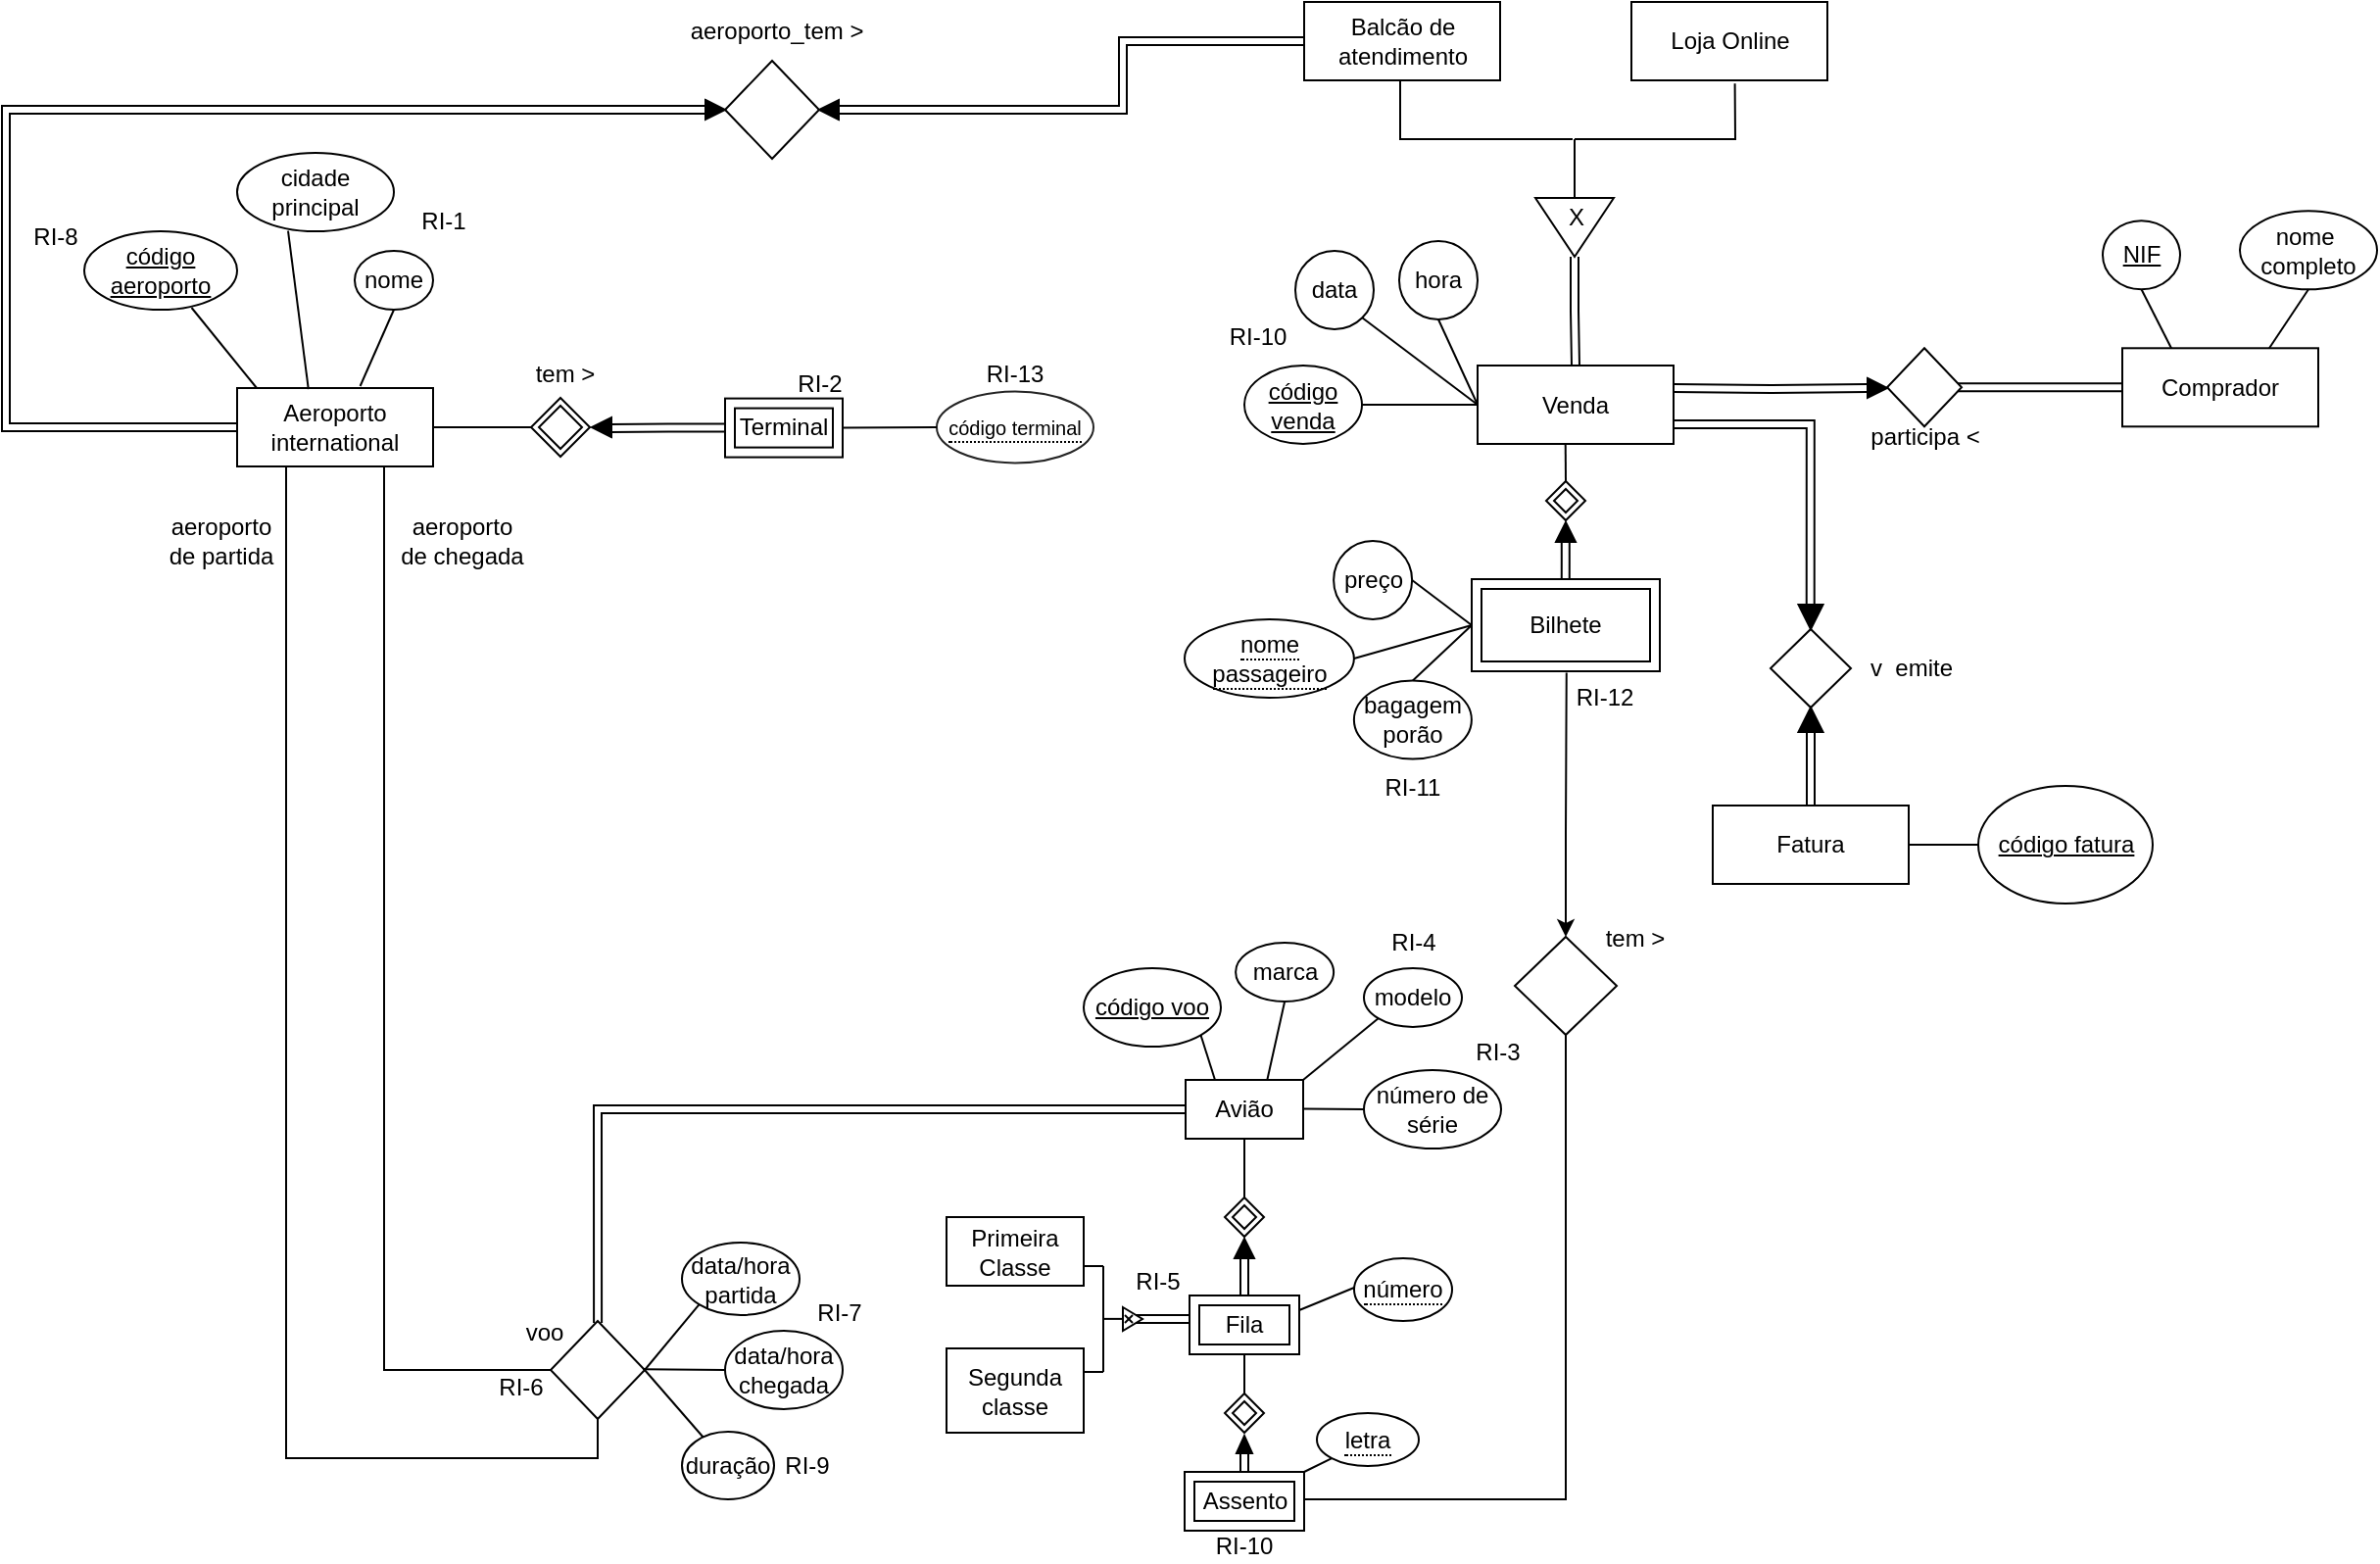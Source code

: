 <mxfile version="27.0.9">
  <diagram name="Página-1" id="NnraW3zmu58qPAHS5P02">
    <mxGraphModel grid="1" page="1" gridSize="10" guides="1" tooltips="1" connect="1" arrows="1" fold="1" pageScale="1" pageWidth="827" pageHeight="1169" background="#FFFFFF" math="0" shadow="0">
      <root>
        <mxCell id="0" />
        <mxCell id="1" parent="0" />
        <mxCell id="hQXbaFb16yx9TMFYbETZ-2" style="edgeStyle=orthogonalEdgeStyle;rounded=0;orthogonalLoop=1;jettySize=auto;html=1;exitX=0.5;exitY=0;exitDx=0;exitDy=0;" edge="1" parent="1">
          <mxGeometry relative="1" as="geometry">
            <mxPoint x="-1120" y="1160" as="targetPoint" />
          </mxGeometry>
        </mxCell>
        <mxCell id="R9z8_o789K9LiWmNqdRv-84" value="Aeroporto international" style="whiteSpace=wrap;html=1;align=center;" vertex="1" parent="1">
          <mxGeometry x="588" y="497" width="100" height="40" as="geometry" />
        </mxCell>
        <mxCell id="R9z8_o789K9LiWmNqdRv-85" value="código aeroporto" style="ellipse;whiteSpace=wrap;html=1;align=center;fontStyle=4;" vertex="1" parent="1">
          <mxGeometry x="510" y="417" width="78" height="40" as="geometry" />
        </mxCell>
        <mxCell id="R9z8_o789K9LiWmNqdRv-86" value="" style="endArrow=none;html=1;rounded=0;entryX=0.702;entryY=0.975;entryDx=0;entryDy=0;entryPerimeter=0;" edge="1" parent="1" target="R9z8_o789K9LiWmNqdRv-85">
          <mxGeometry width="50" height="50" relative="1" as="geometry">
            <mxPoint x="598" y="497" as="sourcePoint" />
            <mxPoint x="648" y="447" as="targetPoint" />
          </mxGeometry>
        </mxCell>
        <mxCell id="R9z8_o789K9LiWmNqdRv-87" value="cidade principal" style="ellipse;whiteSpace=wrap;html=1;align=center;" vertex="1" parent="1">
          <mxGeometry x="588" y="377" width="80" height="40" as="geometry" />
        </mxCell>
        <mxCell id="R9z8_o789K9LiWmNqdRv-88" value="" style="endArrow=none;html=1;rounded=0;exitX=0.364;exitY=0.015;exitDx=0;exitDy=0;exitPerimeter=0;entryX=0.325;entryY=0.995;entryDx=0;entryDy=0;entryPerimeter=0;" edge="1" parent="1" source="R9z8_o789K9LiWmNqdRv-84" target="R9z8_o789K9LiWmNqdRv-87">
          <mxGeometry width="50" height="50" relative="1" as="geometry">
            <mxPoint x="688" y="467" as="sourcePoint" />
            <mxPoint x="618" y="437" as="targetPoint" />
          </mxGeometry>
        </mxCell>
        <mxCell id="R9z8_o789K9LiWmNqdRv-89" value="nome" style="ellipse;whiteSpace=wrap;html=1;align=center;" vertex="1" parent="1">
          <mxGeometry x="648" y="427" width="40" height="30" as="geometry" />
        </mxCell>
        <mxCell id="R9z8_o789K9LiWmNqdRv-90" value="" style="endArrow=none;html=1;rounded=0;entryX=0.5;entryY=1;entryDx=0;entryDy=0;exitX=0.628;exitY=-0.025;exitDx=0;exitDy=0;exitPerimeter=0;" edge="1" parent="1" source="R9z8_o789K9LiWmNqdRv-84" target="R9z8_o789K9LiWmNqdRv-89">
          <mxGeometry relative="1" as="geometry">
            <mxPoint x="638" y="487" as="sourcePoint" />
            <mxPoint x="888" y="397" as="targetPoint" />
          </mxGeometry>
        </mxCell>
        <mxCell id="R9z8_o789K9LiWmNqdRv-93" value="&lt;span style=&quot;border-bottom: 1px dotted&quot;&gt;&lt;font style=&quot;font-size: 10px;&quot;&gt;código terminal&lt;/font&gt;&lt;/span&gt;" style="ellipse;whiteSpace=wrap;html=1;align=center;strokeColor=light-dark(#242424,#EDEDED);" vertex="1" parent="1">
          <mxGeometry x="945" y="498.81" width="80" height="36.38" as="geometry" />
        </mxCell>
        <mxCell id="R9z8_o789K9LiWmNqdRv-94" value="" style="endArrow=none;html=1;rounded=0;exitX=1;exitY=0.5;exitDx=0;exitDy=0;entryX=0;entryY=0.5;entryDx=0;entryDy=0;" edge="1" parent="1" source="R9z8_o789K9LiWmNqdRv-103" target="R9z8_o789K9LiWmNqdRv-93">
          <mxGeometry relative="1" as="geometry">
            <mxPoint x="763.0" y="694.5" as="sourcePoint" />
            <mxPoint x="1083" y="547" as="targetPoint" />
          </mxGeometry>
        </mxCell>
        <mxCell id="R9z8_o789K9LiWmNqdRv-95" value="Avião" style="whiteSpace=wrap;html=1;align=center;" vertex="1" parent="1">
          <mxGeometry x="1072" y="850" width="60" height="30" as="geometry" />
        </mxCell>
        <mxCell id="R9z8_o789K9LiWmNqdRv-96" style="edgeStyle=orthogonalEdgeStyle;rounded=0;orthogonalLoop=1;jettySize=auto;html=1;exitX=0.5;exitY=0;exitDx=0;exitDy=0;shape=link;" edge="1" parent="1">
          <mxGeometry relative="1" as="geometry">
            <mxPoint x="1102" y="960" as="sourcePoint" />
            <mxPoint x="1102" y="940" as="targetPoint" />
            <Array as="points">
              <mxPoint x="1102" y="950" />
              <mxPoint x="1102" y="950" />
            </Array>
          </mxGeometry>
        </mxCell>
        <mxCell id="R9z8_o789K9LiWmNqdRv-97" value="" style="shape=rhombus;double=1;perimeter=rhombusPerimeter;whiteSpace=wrap;html=1;align=center;" vertex="1" parent="1">
          <mxGeometry x="738" y="502" width="30" height="30" as="geometry" />
        </mxCell>
        <mxCell id="R9z8_o789K9LiWmNqdRv-99" value="" style="shape=rhombus;double=1;perimeter=rhombusPerimeter;whiteSpace=wrap;html=1;align=center;" vertex="1" parent="1">
          <mxGeometry x="1092" y="910" width="20" height="20" as="geometry" />
        </mxCell>
        <mxCell id="R9z8_o789K9LiWmNqdRv-100" value="" style="triangle;whiteSpace=wrap;html=1;rotation=-90;fillColor=#000000;" vertex="1" parent="1">
          <mxGeometry x="1097" y="931" width="10" height="10" as="geometry" />
        </mxCell>
        <mxCell id="R9z8_o789K9LiWmNqdRv-101" style="edgeStyle=orthogonalEdgeStyle;rounded=0;orthogonalLoop=1;jettySize=auto;html=1;exitX=0.5;exitY=0;exitDx=0;exitDy=0;endArrow=none;startFill=0;" edge="1" parent="1" source="R9z8_o789K9LiWmNqdRv-99">
          <mxGeometry relative="1" as="geometry">
            <mxPoint x="1102" y="880" as="targetPoint" />
          </mxGeometry>
        </mxCell>
        <mxCell id="R9z8_o789K9LiWmNqdRv-102" value="Fila" style="shape=ext;margin=3;double=1;whiteSpace=wrap;html=1;align=center;" vertex="1" parent="1">
          <mxGeometry x="1074" y="960" width="56" height="30" as="geometry" />
        </mxCell>
        <mxCell id="R9z8_o789K9LiWmNqdRv-103" value="Terminal" style="shape=ext;margin=3;double=1;whiteSpace=wrap;html=1;align=center;" vertex="1" parent="1">
          <mxGeometry x="837" y="502.3" width="60" height="30" as="geometry" />
        </mxCell>
        <mxCell id="R9z8_o789K9LiWmNqdRv-104" value="código voo" style="ellipse;whiteSpace=wrap;html=1;align=center;fontStyle=4;" vertex="1" parent="1">
          <mxGeometry x="1020" y="793" width="70" height="40" as="geometry" />
        </mxCell>
        <mxCell id="R9z8_o789K9LiWmNqdRv-105" value="" style="endArrow=none;html=1;rounded=0;exitX=0.25;exitY=0;exitDx=0;exitDy=0;entryX=1;entryY=1;entryDx=0;entryDy=0;" edge="1" parent="1" source="R9z8_o789K9LiWmNqdRv-95" target="R9z8_o789K9LiWmNqdRv-104">
          <mxGeometry relative="1" as="geometry">
            <mxPoint x="1097" y="829.5" as="sourcePoint" />
            <mxPoint x="1257" y="829.5" as="targetPoint" />
          </mxGeometry>
        </mxCell>
        <mxCell id="R9z8_o789K9LiWmNqdRv-106" value="&lt;span style=&quot;border-bottom: 1px dotted&quot;&gt;número&lt;/span&gt;" style="ellipse;whiteSpace=wrap;html=1;align=center;" vertex="1" parent="1">
          <mxGeometry x="1158" y="941" width="50" height="32" as="geometry" />
        </mxCell>
        <mxCell id="R9z8_o789K9LiWmNqdRv-107" value="" style="endArrow=none;html=1;rounded=0;exitX=1;exitY=0.25;exitDx=0;exitDy=0;entryX=0;entryY=0.5;entryDx=0;entryDy=0;" edge="1" parent="1" source="R9z8_o789K9LiWmNqdRv-102">
          <mxGeometry relative="1" as="geometry">
            <mxPoint x="1078" y="930" as="sourcePoint" />
            <mxPoint x="1158.0" y="956" as="targetPoint" />
          </mxGeometry>
        </mxCell>
        <mxCell id="R9z8_o789K9LiWmNqdRv-108" style="edgeStyle=orthogonalEdgeStyle;rounded=0;orthogonalLoop=1;jettySize=auto;html=1;exitX=0.5;exitY=0;exitDx=0;exitDy=0;shape=link;" edge="1" parent="1" source="R9z8_o789K9LiWmNqdRv-109">
          <mxGeometry relative="1" as="geometry">
            <mxPoint x="1102" y="1040" as="targetPoint" />
          </mxGeometry>
        </mxCell>
        <mxCell id="_K1BbyRudqznMXT3kikE-1" style="edgeStyle=orthogonalEdgeStyle;rounded=0;orthogonalLoop=1;jettySize=auto;html=1;exitX=0;exitY=0;exitDx=0;exitDy=0;entryX=0.5;entryY=1;entryDx=0;entryDy=0;endArrow=none;startFill=0;" edge="1" parent="1" source="HjxeXZ4SLtCs4D9HzXID-13">
          <mxGeometry relative="1" as="geometry">
            <Array as="points">
              <mxPoint x="1266" y="1064" />
            </Array>
            <mxPoint x="1266" y="790" as="targetPoint" />
          </mxGeometry>
        </mxCell>
        <mxCell id="R9z8_o789K9LiWmNqdRv-109" value="Assento" style="shape=ext;margin=3;double=1;whiteSpace=wrap;html=1;align=center;" vertex="1" parent="1">
          <mxGeometry x="1071.5" y="1050" width="61" height="30" as="geometry" />
        </mxCell>
        <mxCell id="R9z8_o789K9LiWmNqdRv-110" style="edgeStyle=orthogonalEdgeStyle;rounded=0;orthogonalLoop=1;jettySize=auto;html=1;exitX=0.5;exitY=0;exitDx=0;exitDy=0;entryX=0.5;entryY=1;entryDx=0;entryDy=0;endArrow=none;startFill=0;" edge="1" parent="1" source="R9z8_o789K9LiWmNqdRv-111" target="R9z8_o789K9LiWmNqdRv-102">
          <mxGeometry relative="1" as="geometry" />
        </mxCell>
        <mxCell id="R9z8_o789K9LiWmNqdRv-111" value="" style="shape=rhombus;double=1;perimeter=rhombusPerimeter;whiteSpace=wrap;html=1;align=center;" vertex="1" parent="1">
          <mxGeometry x="1092" y="1010" width="20" height="20" as="geometry" />
        </mxCell>
        <mxCell id="R9z8_o789K9LiWmNqdRv-112" value="" style="triangle;whiteSpace=wrap;html=1;fillColor=#000000;rotation=-90;" vertex="1" parent="1">
          <mxGeometry x="1097.56" y="1032" width="8.88" height="8" as="geometry" />
        </mxCell>
        <mxCell id="R9z8_o789K9LiWmNqdRv-113" value="&lt;span style=&quot;border-bottom: 1px dotted&quot;&gt;letra&lt;/span&gt;" style="ellipse;whiteSpace=wrap;html=1;align=center;" vertex="1" parent="1">
          <mxGeometry x="1139" y="1020" width="52" height="27" as="geometry" />
        </mxCell>
        <mxCell id="R9z8_o789K9LiWmNqdRv-114" value="" style="endArrow=none;html=1;rounded=0;entryX=1;entryY=0;entryDx=0;entryDy=0;exitX=0;exitY=1;exitDx=0;exitDy=0;" edge="1" parent="1" source="R9z8_o789K9LiWmNqdRv-113" target="R9z8_o789K9LiWmNqdRv-109">
          <mxGeometry relative="1" as="geometry">
            <mxPoint x="1068" y="980" as="sourcePoint" />
            <mxPoint x="1228" y="980" as="targetPoint" />
          </mxGeometry>
        </mxCell>
        <mxCell id="R9z8_o789K9LiWmNqdRv-115" value="Comprador" style="rounded=0;whiteSpace=wrap;html=1;" vertex="1" parent="1">
          <mxGeometry x="1550" y="476.65" width="100" height="40" as="geometry" />
        </mxCell>
        <mxCell id="R9z8_o789K9LiWmNqdRv-119" style="edgeStyle=orthogonalEdgeStyle;shape=link;rounded=0;orthogonalLoop=1;jettySize=auto;html=1;exitX=0.942;exitY=0.5;exitDx=0;exitDy=0;entryX=0;entryY=0.5;entryDx=0;entryDy=0;exitPerimeter=0;" edge="1" parent="1" source="R9z8_o789K9LiWmNqdRv-120" target="R9z8_o789K9LiWmNqdRv-115">
          <mxGeometry relative="1" as="geometry" />
        </mxCell>
        <mxCell id="R9z8_o789K9LiWmNqdRv-120" value="" style="rhombus;whiteSpace=wrap;html=1;" vertex="1" parent="1">
          <mxGeometry x="1430" y="476.65" width="38" height="40" as="geometry" />
        </mxCell>
        <mxCell id="R9z8_o789K9LiWmNqdRv-121" value="" style="triangle;whiteSpace=wrap;html=1;rotation=0;fillColor=#000000;" vertex="1" parent="1">
          <mxGeometry x="1420" y="492" width="10" height="10" as="geometry" />
        </mxCell>
        <mxCell id="R9z8_o789K9LiWmNqdRv-123" value="preço" style="ellipse;whiteSpace=wrap;html=1;align=center;" vertex="1" parent="1">
          <mxGeometry x="1147.56" y="575" width="40" height="40" as="geometry" />
        </mxCell>
        <mxCell id="R9z8_o789K9LiWmNqdRv-125" value="data" style="ellipse;whiteSpace=wrap;html=1;align=center;" vertex="1" parent="1">
          <mxGeometry x="1128" y="427" width="40" height="40" as="geometry" />
        </mxCell>
        <mxCell id="R9z8_o789K9LiWmNqdRv-126" value="hora" style="ellipse;whiteSpace=wrap;html=1;align=center;" vertex="1" parent="1">
          <mxGeometry x="1181" y="422.0" width="40" height="40" as="geometry" />
        </mxCell>
        <mxCell id="R9z8_o789K9LiWmNqdRv-128" value="" style="endArrow=none;html=1;rounded=0;entryX=1;entryY=0.5;entryDx=0;entryDy=0;exitX=0;exitY=0.5;exitDx=0;exitDy=0;" edge="1" parent="1" source="M8U1GDQXhDvbst_Kynyv-7" target="R9z8_o789K9LiWmNqdRv-123">
          <mxGeometry width="50" height="50" relative="1" as="geometry">
            <mxPoint x="1463" y="614.8" as="sourcePoint" />
            <mxPoint x="1513" y="564.8" as="targetPoint" />
          </mxGeometry>
        </mxCell>
        <mxCell id="R9z8_o789K9LiWmNqdRv-130" value="nome&amp;nbsp;&lt;div&gt;completo&lt;/div&gt;" style="ellipse;whiteSpace=wrap;html=1;align=center;" vertex="1" parent="1">
          <mxGeometry x="1610" y="406.65" width="70" height="40" as="geometry" />
        </mxCell>
        <mxCell id="R9z8_o789K9LiWmNqdRv-131" value="" style="endArrow=none;html=1;rounded=0;entryX=0.5;entryY=1;entryDx=0;entryDy=0;exitX=0.25;exitY=0;exitDx=0;exitDy=0;" edge="1" parent="1" source="R9z8_o789K9LiWmNqdRv-115" target="R9z8_o789K9LiWmNqdRv-157">
          <mxGeometry width="50" height="50" relative="1" as="geometry">
            <mxPoint x="1350" y="576.65" as="sourcePoint" />
            <mxPoint x="1555" y="446.65" as="targetPoint" />
          </mxGeometry>
        </mxCell>
        <mxCell id="R9z8_o789K9LiWmNqdRv-132" value="" style="endArrow=none;html=1;rounded=0;entryX=0.5;entryY=1;entryDx=0;entryDy=0;exitX=0.75;exitY=0;exitDx=0;exitDy=0;" edge="1" parent="1" source="R9z8_o789K9LiWmNqdRv-115" target="R9z8_o789K9LiWmNqdRv-130">
          <mxGeometry width="50" height="50" relative="1" as="geometry">
            <mxPoint x="1430" y="546.65" as="sourcePoint" />
            <mxPoint x="1480" y="496.65" as="targetPoint" />
          </mxGeometry>
        </mxCell>
        <mxCell id="R9z8_o789K9LiWmNqdRv-143" value="" style="endArrow=none;html=1;rounded=0;entryX=1;entryY=0.5;entryDx=0;entryDy=0;exitX=0;exitY=0.5;exitDx=0;exitDy=0;" edge="1" parent="1" source="M8U1GDQXhDvbst_Kynyv-4" target="R9z8_o789K9LiWmNqdRv-180">
          <mxGeometry width="50" height="50" relative="1" as="geometry">
            <mxPoint x="1359" y="889.3" as="sourcePoint" />
            <mxPoint x="1288" y="739.3" as="targetPoint" />
          </mxGeometry>
        </mxCell>
        <mxCell id="R9z8_o789K9LiWmNqdRv-144" style="edgeStyle=orthogonalEdgeStyle;shape=link;rounded=0;orthogonalLoop=1;jettySize=auto;html=1;exitX=0.5;exitY=0;exitDx=0;exitDy=0;entryX=0;entryY=0.5;entryDx=0;entryDy=0;" edge="1" parent="1" source="R9z8_o789K9LiWmNqdRv-145" target="R9z8_o789K9LiWmNqdRv-159">
          <mxGeometry relative="1" as="geometry" />
        </mxCell>
        <mxCell id="R9z8_o789K9LiWmNqdRv-145" value="Fatura" style="rounded=0;whiteSpace=wrap;html=1;" vertex="1" parent="1">
          <mxGeometry x="1341" y="710" width="100" height="40" as="geometry" />
        </mxCell>
        <mxCell id="R9z8_o789K9LiWmNqdRv-147" style="edgeStyle=orthogonalEdgeStyle;shape=link;rounded=0;orthogonalLoop=1;jettySize=auto;html=1;exitX=0.501;exitY=0.02;exitDx=0;exitDy=0;entryX=0;entryY=0.5;entryDx=0;entryDy=0;exitPerimeter=0;" edge="1" parent="1" source="R9z8_o789K9LiWmNqdRv-148" target="R9z8_o789K9LiWmNqdRv-95">
          <mxGeometry relative="1" as="geometry" />
        </mxCell>
        <mxCell id="9N2XybsgDgmymU0dZ7xB-6" style="edgeStyle=orthogonalEdgeStyle;rounded=0;orthogonalLoop=1;jettySize=auto;html=1;exitX=0;exitY=0.5;exitDx=0;exitDy=0;entryX=0.75;entryY=1;entryDx=0;entryDy=0;endArrow=none;startFill=0;" edge="1" parent="1" source="R9z8_o789K9LiWmNqdRv-148" target="R9z8_o789K9LiWmNqdRv-84">
          <mxGeometry relative="1" as="geometry" />
        </mxCell>
        <mxCell id="9N2XybsgDgmymU0dZ7xB-8" style="edgeStyle=orthogonalEdgeStyle;rounded=0;orthogonalLoop=1;jettySize=auto;html=1;exitX=0.5;exitY=1;exitDx=0;exitDy=0;entryX=0.25;entryY=1;entryDx=0;entryDy=0;endArrow=none;startFill=0;" edge="1" parent="1" source="R9z8_o789K9LiWmNqdRv-148" target="R9z8_o789K9LiWmNqdRv-84">
          <mxGeometry relative="1" as="geometry" />
        </mxCell>
        <mxCell id="R9z8_o789K9LiWmNqdRv-148" value="" style="rhombus;whiteSpace=wrap;html=1;" vertex="1" parent="1">
          <mxGeometry x="748" y="973" width="48" height="50" as="geometry" />
        </mxCell>
        <mxCell id="R9z8_o789K9LiWmNqdRv-150" value="" style="rhombus;whiteSpace=wrap;html=1;" vertex="1" parent="1">
          <mxGeometry x="1370.5" y="620" width="41" height="40" as="geometry" />
        </mxCell>
        <mxCell id="R9z8_o789K9LiWmNqdRv-152" value="código fatura" style="ellipse;whiteSpace=wrap;html=1;align=center;fontStyle=4;" vertex="1" parent="1">
          <mxGeometry x="1476.5" y="700" width="89" height="60" as="geometry" />
        </mxCell>
        <mxCell id="R9z8_o789K9LiWmNqdRv-153" value="" style="endArrow=none;html=1;rounded=0;entryX=0;entryY=0.5;entryDx=0;entryDy=0;exitX=1;exitY=0.5;exitDx=0;exitDy=0;" edge="1" parent="1" source="R9z8_o789K9LiWmNqdRv-145" target="R9z8_o789K9LiWmNqdRv-152">
          <mxGeometry width="50" height="50" relative="1" as="geometry">
            <mxPoint x="1341" y="790" as="sourcePoint" />
            <mxPoint x="1391" y="740" as="targetPoint" />
          </mxGeometry>
        </mxCell>
        <mxCell id="R9z8_o789K9LiWmNqdRv-156" value="v&amp;nbsp; emite" style="text;html=1;align=center;verticalAlign=middle;resizable=0;points=[];autosize=1;strokeColor=none;fillColor=none;" vertex="1" parent="1">
          <mxGeometry x="1406.5" y="625" width="70" height="30" as="geometry" />
        </mxCell>
        <mxCell id="R9z8_o789K9LiWmNqdRv-157" value="NIF" style="ellipse;whiteSpace=wrap;html=1;align=center;fontStyle=4;" vertex="1" parent="1">
          <mxGeometry x="1540" y="411.65" width="39.5" height="35" as="geometry" />
        </mxCell>
        <mxCell id="R9z8_o789K9LiWmNqdRv-159" value="" style="triangle;whiteSpace=wrap;html=1;rotation=-90;fillColor=#000000;" vertex="1" parent="1">
          <mxGeometry x="1384.75" y="660" width="12.5" height="12.5" as="geometry" />
        </mxCell>
        <mxCell id="R9z8_o789K9LiWmNqdRv-169" value="Loja Online" style="rounded=0;whiteSpace=wrap;html=1;" vertex="1" parent="1">
          <mxGeometry x="1299.5" y="300" width="100" height="40" as="geometry" />
        </mxCell>
        <mxCell id="R9z8_o789K9LiWmNqdRv-171" value="Balcão de atendimento" style="rounded=0;whiteSpace=wrap;html=1;" vertex="1" parent="1">
          <mxGeometry x="1132.5" y="300" width="100" height="40" as="geometry" />
        </mxCell>
        <mxCell id="R9z8_o789K9LiWmNqdRv-178" value="" style="rhombus;whiteSpace=wrap;html=1;" vertex="1" parent="1">
          <mxGeometry x="837" y="330" width="48" height="50" as="geometry" />
        </mxCell>
        <mxCell id="R9z8_o789K9LiWmNqdRv-180" value="código venda" style="ellipse;whiteSpace=wrap;html=1;align=center;fontStyle=4;" vertex="1" parent="1">
          <mxGeometry x="1102" y="485.5" width="60" height="40" as="geometry" />
        </mxCell>
        <mxCell id="R9z8_o789K9LiWmNqdRv-183" value="participa &amp;lt;" style="text;html=1;align=center;verticalAlign=middle;whiteSpace=wrap;rounded=0;" vertex="1" parent="1">
          <mxGeometry x="1414.75" y="512.3" width="68.5" height="20" as="geometry" />
        </mxCell>
        <mxCell id="R9z8_o789K9LiWmNqdRv-185" value="marca" style="ellipse;whiteSpace=wrap;html=1;align=center;" vertex="1" parent="1">
          <mxGeometry x="1097.56" y="780" width="50" height="30" as="geometry" />
        </mxCell>
        <mxCell id="R9z8_o789K9LiWmNqdRv-186" value="" style="endArrow=none;html=1;rounded=0;exitX=0.693;exitY=0.014;exitDx=0;exitDy=0;entryX=0.5;entryY=1;entryDx=0;entryDy=0;exitPerimeter=0;" edge="1" parent="1" source="R9z8_o789K9LiWmNqdRv-95" target="R9z8_o789K9LiWmNqdRv-185">
          <mxGeometry relative="1" as="geometry">
            <mxPoint x="1113" y="823" as="sourcePoint" />
            <mxPoint x="1170" y="879" as="targetPoint" />
          </mxGeometry>
        </mxCell>
        <mxCell id="R9z8_o789K9LiWmNqdRv-187" value="modelo" style="ellipse;whiteSpace=wrap;html=1;align=center;" vertex="1" parent="1">
          <mxGeometry x="1163" y="793" width="50" height="30" as="geometry" />
        </mxCell>
        <mxCell id="R9z8_o789K9LiWmNqdRv-188" value="" style="endArrow=none;html=1;rounded=0;entryX=0;entryY=1;entryDx=0;entryDy=0;exitX=1;exitY=0;exitDx=0;exitDy=0;" edge="1" parent="1" source="R9z8_o789K9LiWmNqdRv-95" target="R9z8_o789K9LiWmNqdRv-187">
          <mxGeometry relative="1" as="geometry">
            <mxPoint x="1113" y="843" as="sourcePoint" />
            <mxPoint x="1318" y="843" as="targetPoint" />
          </mxGeometry>
        </mxCell>
        <mxCell id="R9z8_o789K9LiWmNqdRv-189" value="número de série" style="ellipse;whiteSpace=wrap;html=1;align=center;" vertex="1" parent="1">
          <mxGeometry x="1163" y="845" width="70" height="40" as="geometry" />
        </mxCell>
        <mxCell id="R9z8_o789K9LiWmNqdRv-190" value="" style="endArrow=none;html=1;rounded=0;entryX=0;entryY=0.5;entryDx=0;entryDy=0;" edge="1" parent="1" target="R9z8_o789K9LiWmNqdRv-189">
          <mxGeometry relative="1" as="geometry">
            <mxPoint x="1132.5" y="864.75" as="sourcePoint" />
            <mxPoint x="1292.5" y="864.75" as="targetPoint" />
          </mxGeometry>
        </mxCell>
        <mxCell id="R9z8_o789K9LiWmNqdRv-191" value="" style="triangle;whiteSpace=wrap;html=1;" vertex="1" parent="1">
          <mxGeometry x="1040" y="966" width="10" height="12" as="geometry" />
        </mxCell>
        <mxCell id="R9z8_o789K9LiWmNqdRv-192" value="" style="group" connectable="0" vertex="1" parent="1">
          <mxGeometry x="1041" y="970" width="4" height="4" as="geometry" />
        </mxCell>
        <mxCell id="R9z8_o789K9LiWmNqdRv-193" value="" style="endArrow=none;html=1;rounded=0;" edge="1" parent="R9z8_o789K9LiWmNqdRv-192">
          <mxGeometry relative="1" as="geometry">
            <mxPoint y="4" as="sourcePoint" />
            <mxPoint x="4" as="targetPoint" />
          </mxGeometry>
        </mxCell>
        <mxCell id="R9z8_o789K9LiWmNqdRv-194" value="" style="endArrow=none;html=1;rounded=0;" edge="1" parent="R9z8_o789K9LiWmNqdRv-192">
          <mxGeometry relative="1" as="geometry">
            <mxPoint x="4" y="4" as="sourcePoint" />
            <mxPoint as="targetPoint" />
          </mxGeometry>
        </mxCell>
        <mxCell id="R9z8_o789K9LiWmNqdRv-195" value="" style="endArrow=none;html=1;rounded=0;" edge="1" parent="1">
          <mxGeometry relative="1" as="geometry">
            <mxPoint x="1030" y="971.94" as="sourcePoint" />
            <mxPoint x="1040" y="971.94" as="targetPoint" />
          </mxGeometry>
        </mxCell>
        <mxCell id="R9z8_o789K9LiWmNqdRv-196" value="" style="endArrow=none;html=1;rounded=0;" edge="1" parent="1">
          <mxGeometry relative="1" as="geometry">
            <mxPoint x="1030" y="999" as="sourcePoint" />
            <mxPoint x="1030" y="945" as="targetPoint" />
          </mxGeometry>
        </mxCell>
        <mxCell id="R9z8_o789K9LiWmNqdRv-197" value="" style="endArrow=none;html=1;rounded=0;" edge="1" parent="1">
          <mxGeometry relative="1" as="geometry">
            <mxPoint x="1020" y="999" as="sourcePoint" />
            <mxPoint x="1030" y="999" as="targetPoint" />
          </mxGeometry>
        </mxCell>
        <mxCell id="R9z8_o789K9LiWmNqdRv-198" value="" style="endArrow=none;html=1;rounded=0;" edge="1" parent="1">
          <mxGeometry relative="1" as="geometry">
            <mxPoint x="1020" y="944.99" as="sourcePoint" />
            <mxPoint x="1030" y="944.99" as="targetPoint" />
          </mxGeometry>
        </mxCell>
        <mxCell id="R9z8_o789K9LiWmNqdRv-199" value="Primeira Classe" style="whiteSpace=wrap;html=1;align=center;" vertex="1" parent="1">
          <mxGeometry x="950" y="920" width="70" height="35" as="geometry" />
        </mxCell>
        <mxCell id="R9z8_o789K9LiWmNqdRv-200" value="Segunda classe" style="whiteSpace=wrap;html=1;align=center;" vertex="1" parent="1">
          <mxGeometry x="950" y="987" width="70" height="43" as="geometry" />
        </mxCell>
        <mxCell id="R9z8_o789K9LiWmNqdRv-202" value="voo" style="text;html=1;align=center;verticalAlign=middle;whiteSpace=wrap;rounded=0;" vertex="1" parent="1">
          <mxGeometry x="730" y="974" width="30" height="10" as="geometry" />
        </mxCell>
        <mxCell id="R9z8_o789K9LiWmNqdRv-211" style="edgeStyle=orthogonalEdgeStyle;shape=link;rounded=0;orthogonalLoop=1;jettySize=auto;html=1;exitX=0.658;exitY=0.503;exitDx=0;exitDy=0;entryX=0;entryY=0.43;entryDx=0;entryDy=0;entryPerimeter=0;exitPerimeter=0;" edge="1" parent="1" source="R9z8_o789K9LiWmNqdRv-191" target="R9z8_o789K9LiWmNqdRv-102">
          <mxGeometry relative="1" as="geometry" />
        </mxCell>
        <mxCell id="R9z8_o789K9LiWmNqdRv-215" style="edgeStyle=orthogonalEdgeStyle;shape=link;rounded=0;orthogonalLoop=1;jettySize=auto;html=1;exitX=0.5;exitY=0;exitDx=0;exitDy=0;entryX=0.496;entryY=0.019;entryDx=0;entryDy=0;entryPerimeter=0;" edge="1" parent="1" source="R9z8_o789K9LiWmNqdRv-148" target="R9z8_o789K9LiWmNqdRv-148">
          <mxGeometry relative="1" as="geometry" />
        </mxCell>
        <mxCell id="R9z8_o789K9LiWmNqdRv-222" value="" style="edgeStyle=orthogonalEdgeStyle;shape=link;rounded=0;orthogonalLoop=1;jettySize=auto;html=1;entryX=0;entryY=0.5;entryDx=0;entryDy=0;" edge="1" parent="1">
          <mxGeometry relative="1" as="geometry">
            <mxPoint x="1060" y="700" as="sourcePoint" />
            <mxPoint x="1060" y="700" as="targetPoint" />
          </mxGeometry>
        </mxCell>
        <mxCell id="R9z8_o789K9LiWmNqdRv-231" value="aeroporto_tem &amp;gt;" style="text;html=1;align=center;verticalAlign=middle;resizable=0;points=[];autosize=1;strokeColor=none;fillColor=none;" vertex="1" parent="1">
          <mxGeometry x="808" y="300" width="110" height="30" as="geometry" />
        </mxCell>
        <mxCell id="R9z8_o789K9LiWmNqdRv-234" value="bagagem&lt;div&gt;porão&lt;/div&gt;" style="ellipse;whiteSpace=wrap;html=1;" vertex="1" parent="1">
          <mxGeometry x="1157.94" y="646.25" width="60" height="40" as="geometry" />
        </mxCell>
        <mxCell id="R9z8_o789K9LiWmNqdRv-235" value="" style="endArrow=none;html=1;rounded=0;entryX=0;entryY=0.5;entryDx=0;entryDy=0;exitX=0.5;exitY=0;exitDx=0;exitDy=0;" edge="1" parent="1" source="R9z8_o789K9LiWmNqdRv-234" target="M8U1GDQXhDvbst_Kynyv-7">
          <mxGeometry width="50" height="50" relative="1" as="geometry">
            <mxPoint x="1010" y="1070" as="sourcePoint" />
            <mxPoint x="1060" y="1020" as="targetPoint" />
          </mxGeometry>
        </mxCell>
        <mxCell id="R9z8_o789K9LiWmNqdRv-252" value="" style="rhombus;whiteSpace=wrap;html=1;" vertex="1" parent="1">
          <mxGeometry x="1240" y="777" width="52" height="50" as="geometry" />
        </mxCell>
        <mxCell id="AaVYFF4kPZEP7Um77h5w-2" value="duração" style="ellipse;whiteSpace=wrap;html=1;" vertex="1" parent="1">
          <mxGeometry x="815" y="1029.5" width="47" height="34.5" as="geometry" />
        </mxCell>
        <mxCell id="AaVYFF4kPZEP7Um77h5w-3" value="" style="endArrow=none;html=1;rounded=0;exitX=1;exitY=0.5;exitDx=0;exitDy=0;" edge="1" parent="1" source="R9z8_o789K9LiWmNqdRv-148" target="AaVYFF4kPZEP7Um77h5w-2">
          <mxGeometry width="50" height="50" relative="1" as="geometry">
            <mxPoint x="856" y="942" as="sourcePoint" />
            <mxPoint x="906" y="892" as="targetPoint" />
          </mxGeometry>
        </mxCell>
        <mxCell id="AaVYFF4kPZEP7Um77h5w-4" value="tem &amp;gt;" style="text;html=1;align=center;verticalAlign=middle;resizable=0;points=[];autosize=1;strokeColor=none;fillColor=none;" vertex="1" parent="1">
          <mxGeometry x="730" y="474.6" width="50" height="30" as="geometry" />
        </mxCell>
        <mxCell id="AaVYFF4kPZEP7Um77h5w-5" value="" style="endArrow=none;html=1;rounded=0;entryX=1;entryY=0.5;entryDx=0;entryDy=0;exitX=0;exitY=0.5;exitDx=0;exitDy=0;" edge="1" parent="1" source="R9z8_o789K9LiWmNqdRv-97" target="R9z8_o789K9LiWmNqdRv-84">
          <mxGeometry width="50" height="50" relative="1" as="geometry">
            <mxPoint x="586" y="687" as="sourcePoint" />
            <mxPoint x="636" y="637" as="targetPoint" />
            <Array as="points" />
          </mxGeometry>
        </mxCell>
        <mxCell id="_K1BbyRudqznMXT3kikE-2" value="RI-1" style="text;html=1;align=center;verticalAlign=middle;resizable=0;points=[];autosize=1;strokeColor=none;fillColor=none;" vertex="1" parent="1">
          <mxGeometry x="668" y="397" width="50" height="30" as="geometry" />
        </mxCell>
        <mxCell id="_K1BbyRudqznMXT3kikE-3" value="RI-2" style="text;html=1;align=center;verticalAlign=middle;resizable=0;points=[];autosize=1;strokeColor=none;fillColor=none;" vertex="1" parent="1">
          <mxGeometry x="860" y="479.6" width="50" height="30" as="geometry" />
        </mxCell>
        <mxCell id="_K1BbyRudqznMXT3kikE-4" value="RI-3" style="text;html=1;align=center;verticalAlign=middle;resizable=0;points=[];autosize=1;strokeColor=none;fillColor=none;" vertex="1" parent="1">
          <mxGeometry x="1206" y="821" width="50" height="30" as="geometry" />
        </mxCell>
        <mxCell id="_K1BbyRudqznMXT3kikE-5" value="RI-4" style="text;html=1;align=center;verticalAlign=middle;resizable=0;points=[];autosize=1;strokeColor=none;fillColor=none;" vertex="1" parent="1">
          <mxGeometry x="1163" y="765" width="50" height="30" as="geometry" />
        </mxCell>
        <mxCell id="_K1BbyRudqznMXT3kikE-6" value="RI-5" style="text;html=1;align=center;verticalAlign=middle;whiteSpace=wrap;rounded=0;" vertex="1" parent="1">
          <mxGeometry x="1042" y="946" width="32" height="14" as="geometry" />
        </mxCell>
        <mxCell id="_K1BbyRudqznMXT3kikE-7" value="RI-6" style="text;html=1;align=center;verticalAlign=middle;whiteSpace=wrap;rounded=0;" vertex="1" parent="1">
          <mxGeometry x="717" y="1002" width="32" height="10" as="geometry" />
        </mxCell>
        <mxCell id="_K1BbyRudqznMXT3kikE-9" value="RI-8" style="text;html=1;align=center;verticalAlign=middle;resizable=0;points=[];autosize=1;strokeColor=none;fillColor=none;" vertex="1" parent="1">
          <mxGeometry x="470" y="405" width="50" height="30" as="geometry" />
        </mxCell>
        <mxCell id="_K1BbyRudqznMXT3kikE-12" value="&lt;div&gt;RI-7&lt;/div&gt;" style="text;html=1;align=center;verticalAlign=middle;resizable=0;points=[];autosize=1;strokeColor=none;fillColor=none;" vertex="1" parent="1">
          <mxGeometry x="870" y="954" width="50" height="30" as="geometry" />
        </mxCell>
        <mxCell id="HjxeXZ4SLtCs4D9HzXID-3" value="RI-10" style="text;html=1;align=center;verticalAlign=middle;whiteSpace=wrap;rounded=0;" vertex="1" parent="1">
          <mxGeometry x="1079" y="455.5" width="60" height="30" as="geometry" />
        </mxCell>
        <mxCell id="HjxeXZ4SLtCs4D9HzXID-6" value="RI-11" style="text;html=1;align=center;verticalAlign=middle;whiteSpace=wrap;rounded=0;" vertex="1" parent="1">
          <mxGeometry x="1157.94" y="686.25" width="60" height="30" as="geometry" />
        </mxCell>
        <mxCell id="HjxeXZ4SLtCs4D9HzXID-7" value="RI-12" style="text;html=1;align=center;verticalAlign=middle;whiteSpace=wrap;rounded=0;" vertex="1" parent="1">
          <mxGeometry x="1256" y="640" width="60" height="30" as="geometry" />
        </mxCell>
        <mxCell id="snE1fVkEjvvHVXklv2Yo-1" value="tem &amp;gt;" style="text;html=1;align=center;verticalAlign=middle;resizable=0;points=[];autosize=1;strokeColor=none;fillColor=none;" vertex="1" parent="1">
          <mxGeometry x="1276" y="763" width="50" height="30" as="geometry" />
        </mxCell>
        <mxCell id="HjxeXZ4SLtCs4D9HzXID-13" value="RI-10" style="text;html=1;align=center;verticalAlign=middle;whiteSpace=wrap;rounded=0;" vertex="1" parent="1">
          <mxGeometry x="1082" y="1080" width="40" height="16" as="geometry" />
        </mxCell>
        <mxCell id="9N2XybsgDgmymU0dZ7xB-1" value="data/hora partida" style="ellipse;whiteSpace=wrap;html=1;align=center;" vertex="1" parent="1">
          <mxGeometry x="815" y="933" width="60" height="37" as="geometry" />
        </mxCell>
        <mxCell id="9N2XybsgDgmymU0dZ7xB-2" value="data/hora chegada" style="ellipse;whiteSpace=wrap;html=1;align=center;" vertex="1" parent="1">
          <mxGeometry x="837" y="978" width="60" height="40" as="geometry" />
        </mxCell>
        <mxCell id="9N2XybsgDgmymU0dZ7xB-3" value="" style="endArrow=none;html=1;rounded=0;entryX=0;entryY=0.5;entryDx=0;entryDy=0;" edge="1" parent="1" target="9N2XybsgDgmymU0dZ7xB-2">
          <mxGeometry relative="1" as="geometry">
            <mxPoint x="795" y="997.68" as="sourcePoint" />
            <mxPoint x="955" y="997.68" as="targetPoint" />
          </mxGeometry>
        </mxCell>
        <mxCell id="9N2XybsgDgmymU0dZ7xB-4" value="" style="endArrow=none;html=1;rounded=0;exitX=1;exitY=0.5;exitDx=0;exitDy=0;entryX=0;entryY=1;entryDx=0;entryDy=0;" edge="1" parent="1" source="R9z8_o789K9LiWmNqdRv-148" target="9N2XybsgDgmymU0dZ7xB-1">
          <mxGeometry relative="1" as="geometry">
            <mxPoint x="780" y="943" as="sourcePoint" />
            <mxPoint x="940" y="943" as="targetPoint" />
          </mxGeometry>
        </mxCell>
        <mxCell id="9N2XybsgDgmymU0dZ7xB-9" value="aeroporto de chegada" style="text;html=1;align=center;verticalAlign=middle;whiteSpace=wrap;rounded=0;" vertex="1" parent="1">
          <mxGeometry x="668" y="559.8" width="70" height="30" as="geometry" />
        </mxCell>
        <mxCell id="9N2XybsgDgmymU0dZ7xB-10" value="aeroporto de partida" style="text;html=1;align=center;verticalAlign=middle;whiteSpace=wrap;rounded=0;" vertex="1" parent="1">
          <mxGeometry x="550" y="559.8" width="60" height="30" as="geometry" />
        </mxCell>
        <mxCell id="M8U1GDQXhDvbst_Kynyv-4" value="Venda" style="rounded=0;whiteSpace=wrap;html=1;" vertex="1" parent="1">
          <mxGeometry x="1221" y="485.5" width="100" height="40" as="geometry" />
        </mxCell>
        <mxCell id="M8U1GDQXhDvbst_Kynyv-6" value="" style="edgeStyle=orthogonalEdgeStyle;shape=link;rounded=0;orthogonalLoop=1;jettySize=auto;html=1;exitX=0;exitY=0.5;exitDx=0;exitDy=0;entryX=0.265;entryY=0.496;entryDx=0;entryDy=0;entryPerimeter=0;" edge="1" parent="1" source="R9z8_o789K9LiWmNqdRv-84" target="R9z8_o789K9LiWmNqdRv-179">
          <mxGeometry relative="1" as="geometry">
            <Array as="points">
              <mxPoint x="470" y="517" />
              <mxPoint x="470" y="355" />
            </Array>
            <mxPoint x="588" y="517" as="sourcePoint" />
            <mxPoint x="760" y="290" as="targetPoint" />
          </mxGeometry>
        </mxCell>
        <mxCell id="R9z8_o789K9LiWmNqdRv-179" value="" style="triangle;whiteSpace=wrap;html=1;rotation=-180;fillColor=#000000;direction=west;" vertex="1" parent="1">
          <mxGeometry x="827" y="350" width="10" height="10" as="geometry" />
        </mxCell>
        <mxCell id="M8U1GDQXhDvbst_Kynyv-7" value="Bilhete" style="shape=ext;margin=3;double=1;whiteSpace=wrap;html=1;align=center;" vertex="1" parent="1">
          <mxGeometry x="1218" y="594.5" width="96" height="47" as="geometry" />
        </mxCell>
        <mxCell id="M8U1GDQXhDvbst_Kynyv-8" value="" style="shape=rhombus;double=1;perimeter=rhombusPerimeter;whiteSpace=wrap;html=1;align=center;" vertex="1" parent="1">
          <mxGeometry x="1256" y="544.5" width="20" height="20" as="geometry" />
        </mxCell>
        <mxCell id="M8U1GDQXhDvbst_Kynyv-9" value="" style="triangle;whiteSpace=wrap;html=1;rotation=-90;fillColor=#000000;" vertex="1" parent="1">
          <mxGeometry x="1261" y="565.5" width="10" height="10" as="geometry" />
        </mxCell>
        <mxCell id="M8U1GDQXhDvbst_Kynyv-10" style="edgeStyle=orthogonalEdgeStyle;rounded=0;orthogonalLoop=1;jettySize=auto;html=1;exitX=0.5;exitY=0;exitDx=0;exitDy=0;shape=link;" edge="1" parent="1">
          <mxGeometry relative="1" as="geometry">
            <mxPoint x="1265.89" y="594.5" as="sourcePoint" />
            <mxPoint x="1265.89" y="574.5" as="targetPoint" />
            <Array as="points">
              <mxPoint x="1265.89" y="584.5" />
              <mxPoint x="1265.89" y="584.5" />
            </Array>
          </mxGeometry>
        </mxCell>
        <mxCell id="M8U1GDQXhDvbst_Kynyv-11" style="edgeStyle=orthogonalEdgeStyle;rounded=0;orthogonalLoop=1;jettySize=auto;html=1;endArrow=none;startFill=0;" edge="1" parent="1">
          <mxGeometry relative="1" as="geometry">
            <mxPoint x="1265.85" y="525.5" as="targetPoint" />
            <mxPoint x="1266" y="544.5" as="sourcePoint" />
          </mxGeometry>
        </mxCell>
        <mxCell id="9N2XybsgDgmymU0dZ7xB-11" value="&lt;span style=&quot;border-bottom: 1px dotted&quot;&gt;nome passageiro&lt;/span&gt;" style="ellipse;whiteSpace=wrap;html=1;align=center;" vertex="1" parent="1">
          <mxGeometry x="1071.5" y="615" width="86.44" height="40" as="geometry" />
        </mxCell>
        <mxCell id="M8U1GDQXhDvbst_Kynyv-12" value="" style="endArrow=none;html=1;rounded=0;entryX=0;entryY=0.5;entryDx=0;entryDy=0;exitX=1;exitY=0.5;exitDx=0;exitDy=0;" edge="1" parent="1" source="9N2XybsgDgmymU0dZ7xB-11" target="M8U1GDQXhDvbst_Kynyv-7">
          <mxGeometry width="50" height="50" relative="1" as="geometry">
            <mxPoint x="1700" y="380" as="sourcePoint" />
            <mxPoint x="1750" y="330" as="targetPoint" />
          </mxGeometry>
        </mxCell>
        <mxCell id="M8U1GDQXhDvbst_Kynyv-13" value="" style="edgeStyle=orthogonalEdgeStyle;rounded=0;orthogonalLoop=1;jettySize=auto;html=1;shape=link;entryX=0.5;entryY=0;entryDx=0;entryDy=0;" edge="1" parent="1" source="R9z8_o789K9LiWmNqdRv-158" target="M8U1GDQXhDvbst_Kynyv-4">
          <mxGeometry relative="1" as="geometry">
            <mxPoint x="1266" y="320" as="sourcePoint" />
            <mxPoint x="1270" y="380" as="targetPoint" />
          </mxGeometry>
        </mxCell>
        <mxCell id="R9z8_o789K9LiWmNqdRv-158" value="" style="triangle;whiteSpace=wrap;html=1;rotation=-90;direction=west;" vertex="1" parent="1">
          <mxGeometry x="1255.5" y="395" width="30" height="40" as="geometry" />
        </mxCell>
        <mxCell id="M8U1GDQXhDvbst_Kynyv-16" value="X" style="text;html=1;align=center;verticalAlign=middle;resizable=0;points=[];autosize=1;strokeColor=none;fillColor=none;" vertex="1" parent="1">
          <mxGeometry x="1255.5" y="395" width="30" height="30" as="geometry" />
        </mxCell>
        <mxCell id="M8U1GDQXhDvbst_Kynyv-18" value="" style="endArrow=none;html=1;rounded=0;exitX=0.5;exitY=0.333;exitDx=0;exitDy=0;exitPerimeter=0;" edge="1" parent="1">
          <mxGeometry width="50" height="50" relative="1" as="geometry">
            <mxPoint x="1270.5" y="400" as="sourcePoint" />
            <mxPoint x="1270.5" y="370" as="targetPoint" />
          </mxGeometry>
        </mxCell>
        <mxCell id="M8U1GDQXhDvbst_Kynyv-20" value="" style="endArrow=none;html=1;rounded=0;entryX=0.528;entryY=1.042;entryDx=0;entryDy=0;entryPerimeter=0;" edge="1" parent="1" target="R9z8_o789K9LiWmNqdRv-169">
          <mxGeometry width="50" height="50" relative="1" as="geometry">
            <mxPoint x="1270.5" y="370" as="sourcePoint" />
            <mxPoint x="1339.5" y="380" as="targetPoint" />
            <Array as="points">
              <mxPoint x="1352.5" y="370" />
            </Array>
          </mxGeometry>
        </mxCell>
        <mxCell id="M8U1GDQXhDvbst_Kynyv-22" value="" style="endArrow=none;html=1;rounded=0;" edge="1" parent="1">
          <mxGeometry width="50" height="50" relative="1" as="geometry">
            <mxPoint x="1269.5" y="370" as="sourcePoint" />
            <mxPoint x="1181.5" y="340" as="targetPoint" />
            <Array as="points">
              <mxPoint x="1181.5" y="370" />
            </Array>
          </mxGeometry>
        </mxCell>
        <mxCell id="M8U1GDQXhDvbst_Kynyv-23" value="" style="endArrow=none;html=1;rounded=0;entryX=0;entryY=0.5;entryDx=0;entryDy=0;exitX=1;exitY=1;exitDx=0;exitDy=0;" edge="1" parent="1" source="R9z8_o789K9LiWmNqdRv-125" target="M8U1GDQXhDvbst_Kynyv-4">
          <mxGeometry width="50" height="50" relative="1" as="geometry">
            <mxPoint x="1190" y="560" as="sourcePoint" />
            <mxPoint x="1240" y="510" as="targetPoint" />
          </mxGeometry>
        </mxCell>
        <mxCell id="M8U1GDQXhDvbst_Kynyv-24" value="" style="endArrow=none;html=1;rounded=0;entryX=0;entryY=0.5;entryDx=0;entryDy=0;exitX=0.5;exitY=1;exitDx=0;exitDy=0;" edge="1" parent="1" source="R9z8_o789K9LiWmNqdRv-126" target="M8U1GDQXhDvbst_Kynyv-4">
          <mxGeometry width="50" height="50" relative="1" as="geometry">
            <mxPoint x="1200" y="520" as="sourcePoint" />
            <mxPoint x="1250" y="470" as="targetPoint" />
          </mxGeometry>
        </mxCell>
        <mxCell id="HjxeXZ4SLtCs4D9HzXID-1" value="" style="triangle;whiteSpace=wrap;html=1;rotation=0;fillColor=#000000;direction=west;" vertex="1" parent="1">
          <mxGeometry x="885" y="350" width="10" height="10" as="geometry" />
        </mxCell>
        <mxCell id="hgtDqWwip3ZPtSxbKI9x-1" style="edgeStyle=orthogonalEdgeStyle;rounded=0;orthogonalLoop=1;jettySize=auto;html=1;exitX=0.5;exitY=0;exitDx=0;exitDy=0;entryX=0.173;entryY=0.073;entryDx=0;entryDy=0;entryPerimeter=0;startArrow=classic;startFill=1;endArrow=none;" edge="1" parent="1" source="R9z8_o789K9LiWmNqdRv-252" target="HjxeXZ4SLtCs4D9HzXID-7">
          <mxGeometry relative="1" as="geometry" />
        </mxCell>
        <mxCell id="hgtDqWwip3ZPtSxbKI9x-2" value="RI-13" style="text;html=1;align=center;verticalAlign=middle;whiteSpace=wrap;rounded=0;" vertex="1" parent="1">
          <mxGeometry x="955" y="474.6" width="60" height="30" as="geometry" />
        </mxCell>
        <mxCell id="yLHA2r92YybONe6Yiwfi-2" style="edgeStyle=orthogonalEdgeStyle;shape=link;rounded=0;orthogonalLoop=1;jettySize=auto;html=1;exitX=0.942;exitY=0.5;exitDx=0;exitDy=0;entryX=0;entryY=0.5;entryDx=0;entryDy=0;exitPerimeter=0;" edge="1" parent="1" target="R9z8_o789K9LiWmNqdRv-121">
          <mxGeometry relative="1" as="geometry">
            <mxPoint x="1321" y="497" as="sourcePoint" />
            <mxPoint x="1405" y="497" as="targetPoint" />
          </mxGeometry>
        </mxCell>
        <mxCell id="yLHA2r92YybONe6Yiwfi-4" value="" style="edgeStyle=orthogonalEdgeStyle;shape=link;rounded=0;orthogonalLoop=1;jettySize=auto;html=1;exitX=0;exitY=0.5;exitDx=0;exitDy=0;entryX=0;entryY=0.5;entryDx=0;entryDy=0;" edge="1" parent="1" source="HjxeXZ4SLtCs4D9HzXID-1" target="R9z8_o789K9LiWmNqdRv-171">
          <mxGeometry relative="1" as="geometry">
            <Array as="points">
              <mxPoint x="1040" y="355" />
              <mxPoint x="1040" y="320" />
            </Array>
            <mxPoint x="1019" y="377" as="sourcePoint" />
            <mxPoint x="1261" y="215" as="targetPoint" />
          </mxGeometry>
        </mxCell>
        <mxCell id="hgtDqWwip3ZPtSxbKI9x-5" value="" style="triangle;whiteSpace=wrap;html=1;rotation=-180;fillColor=#000000;" vertex="1" parent="1">
          <mxGeometry x="769" y="512" width="10" height="10" as="geometry" />
        </mxCell>
        <mxCell id="hgtDqWwip3ZPtSxbKI9x-10" style="edgeStyle=orthogonalEdgeStyle;shape=link;rounded=0;orthogonalLoop=1;jettySize=auto;html=1;exitX=0;exitY=0.5;exitDx=0;exitDy=0;entryX=0.053;entryY=0.449;entryDx=0;entryDy=0;entryPerimeter=0;" edge="1" parent="1" source="R9z8_o789K9LiWmNqdRv-103" target="hgtDqWwip3ZPtSxbKI9x-5">
          <mxGeometry relative="1" as="geometry" />
        </mxCell>
        <mxCell id="yLHA2r92YybONe6Yiwfi-7" value="" style="triangle;whiteSpace=wrap;html=1;rotation=90;fillColor=#000000;" vertex="1" parent="1">
          <mxGeometry x="1384.75" y="607.5" width="12.5" height="12.5" as="geometry" />
        </mxCell>
        <mxCell id="hgtDqWwip3ZPtSxbKI9x-11" style="edgeStyle=orthogonalEdgeStyle;shape=link;rounded=0;orthogonalLoop=1;jettySize=auto;html=1;exitX=1;exitY=0.75;exitDx=0;exitDy=0;entryX=0.16;entryY=0.511;entryDx=0;entryDy=0;entryPerimeter=0;" edge="1" parent="1" source="M8U1GDQXhDvbst_Kynyv-4" target="yLHA2r92YybONe6Yiwfi-7">
          <mxGeometry relative="1" as="geometry" />
        </mxCell>
        <mxCell id="hgtDqWwip3ZPtSxbKI9x-12" value="RI-9" style="text;html=1;align=center;verticalAlign=middle;whiteSpace=wrap;rounded=0;" vertex="1" parent="1">
          <mxGeometry x="849" y="1032" width="60" height="30" as="geometry" />
        </mxCell>
      </root>
    </mxGraphModel>
  </diagram>
</mxfile>
